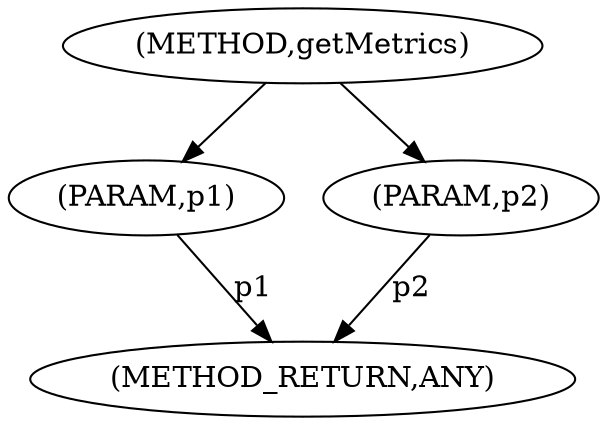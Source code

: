 digraph "getMetrics" {  
"266" [label = <(METHOD,getMetrics)> ]
"270" [label = <(METHOD_RETURN,ANY)> ]
"267" [label = <(PARAM,p1)> ]
"268" [label = <(PARAM,p2)> ]
  "267" -> "270"  [ label = "p1"] 
  "268" -> "270"  [ label = "p2"] 
  "266" -> "267" 
  "266" -> "268" 
}
